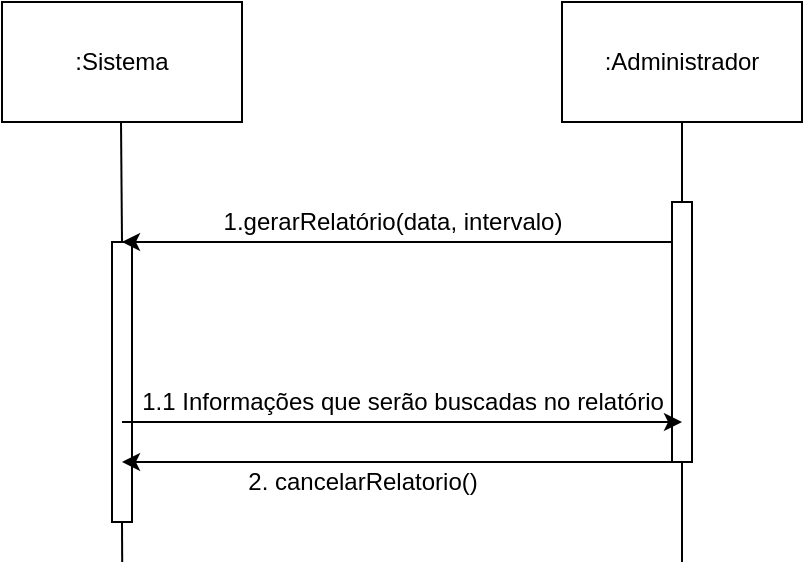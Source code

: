 <mxfile version="20.0.2" type="device"><diagram id="JcB4AoaDVqTouLbzVeP7" name="Page-1"><mxGraphModel dx="782" dy="597" grid="1" gridSize="10" guides="1" tooltips="1" connect="1" arrows="1" fold="1" page="1" pageScale="1" pageWidth="827" pageHeight="1169" math="0" shadow="0"><root><mxCell id="0"/><mxCell id="1" parent="0"/><mxCell id="2WdOGQC3QuCLFB-xZs7w-1" value=":Sistema" style="rounded=0;whiteSpace=wrap;html=1;" parent="1" vertex="1"><mxGeometry x="140" y="100" width="120" height="60" as="geometry"/></mxCell><mxCell id="2WdOGQC3QuCLFB-xZs7w-2" value="" style="endArrow=none;html=1;rounded=0;" parent="1" edge="1"><mxGeometry width="50" height="50" relative="1" as="geometry"><mxPoint x="200" y="220" as="sourcePoint"/><mxPoint x="199.5" y="160" as="targetPoint"/></mxGeometry></mxCell><mxCell id="2WdOGQC3QuCLFB-xZs7w-3" value="" style="rounded=0;whiteSpace=wrap;html=1;" parent="1" vertex="1"><mxGeometry x="195" y="220" width="10" height="140" as="geometry"/></mxCell><mxCell id="2WdOGQC3QuCLFB-xZs7w-5" value="" style="endArrow=classic;html=1;rounded=0;" parent="1" edge="1"><mxGeometry width="50" height="50" relative="1" as="geometry"><mxPoint x="480" y="220" as="sourcePoint"/><mxPoint x="200" y="220" as="targetPoint"/></mxGeometry></mxCell><mxCell id="2WdOGQC3QuCLFB-xZs7w-6" value=":Administrador" style="rounded=0;whiteSpace=wrap;html=1;" parent="1" vertex="1"><mxGeometry x="420" y="100" width="120" height="60" as="geometry"/></mxCell><mxCell id="2WdOGQC3QuCLFB-xZs7w-7" value="" style="endArrow=none;html=1;rounded=0;" parent="1" source="2WdOGQC3QuCLFB-xZs7w-6" edge="1"><mxGeometry width="50" height="50" relative="1" as="geometry"><mxPoint x="480.5" y="220" as="sourcePoint"/><mxPoint x="480" y="200" as="targetPoint"/></mxGeometry></mxCell><mxCell id="2WdOGQC3QuCLFB-xZs7w-8" value="" style="rounded=0;whiteSpace=wrap;html=1;" parent="1" vertex="1"><mxGeometry x="475" y="200" width="10" height="130" as="geometry"/></mxCell><mxCell id="2WdOGQC3QuCLFB-xZs7w-10" value="1.gerarRelatório(data, intervalo)" style="text;html=1;align=center;verticalAlign=middle;resizable=0;points=[];autosize=1;strokeColor=none;fillColor=none;" parent="1" vertex="1"><mxGeometry x="240" y="195" width="190" height="30" as="geometry"/></mxCell><mxCell id="2WdOGQC3QuCLFB-xZs7w-11" value="" style="endArrow=classic;html=1;rounded=0;" parent="1" edge="1"><mxGeometry width="50" height="50" relative="1" as="geometry"><mxPoint x="200" y="310" as="sourcePoint"/><mxPoint x="480" y="310" as="targetPoint"/></mxGeometry></mxCell><mxCell id="2WdOGQC3QuCLFB-xZs7w-12" value="1.1 Informações que serão buscadas no relatório" style="text;html=1;align=center;verticalAlign=middle;resizable=0;points=[];autosize=1;strokeColor=none;fillColor=none;" parent="1" vertex="1"><mxGeometry x="200" y="290" width="280" height="20" as="geometry"/></mxCell><mxCell id="2WdOGQC3QuCLFB-xZs7w-13" value="" style="endArrow=classic;html=1;rounded=0;" parent="1" edge="1"><mxGeometry width="50" height="50" relative="1" as="geometry"><mxPoint x="475" y="330" as="sourcePoint"/><mxPoint x="200" y="330" as="targetPoint"/></mxGeometry></mxCell><mxCell id="2WdOGQC3QuCLFB-xZs7w-14" value="2. cancelarRelatorio()" style="text;html=1;align=center;verticalAlign=middle;resizable=0;points=[];autosize=1;strokeColor=none;fillColor=none;" parent="1" vertex="1"><mxGeometry x="255" y="330" width="130" height="20" as="geometry"/></mxCell><mxCell id="2WdOGQC3QuCLFB-xZs7w-16" value="" style="endArrow=none;html=1;rounded=0;entryX=0.5;entryY=1;entryDx=0;entryDy=0;" parent="1" target="2WdOGQC3QuCLFB-xZs7w-8" edge="1"><mxGeometry width="50" height="50" relative="1" as="geometry"><mxPoint x="480" y="380" as="sourcePoint"/><mxPoint x="479.5" y="320" as="targetPoint"/></mxGeometry></mxCell><mxCell id="2WdOGQC3QuCLFB-xZs7w-32" value="" style="endArrow=none;html=1;rounded=0;" parent="1" edge="1"><mxGeometry width="50" height="50" relative="1" as="geometry"><mxPoint x="200.1" y="380" as="sourcePoint"/><mxPoint x="200" y="360" as="targetPoint"/></mxGeometry></mxCell></root></mxGraphModel></diagram></mxfile>